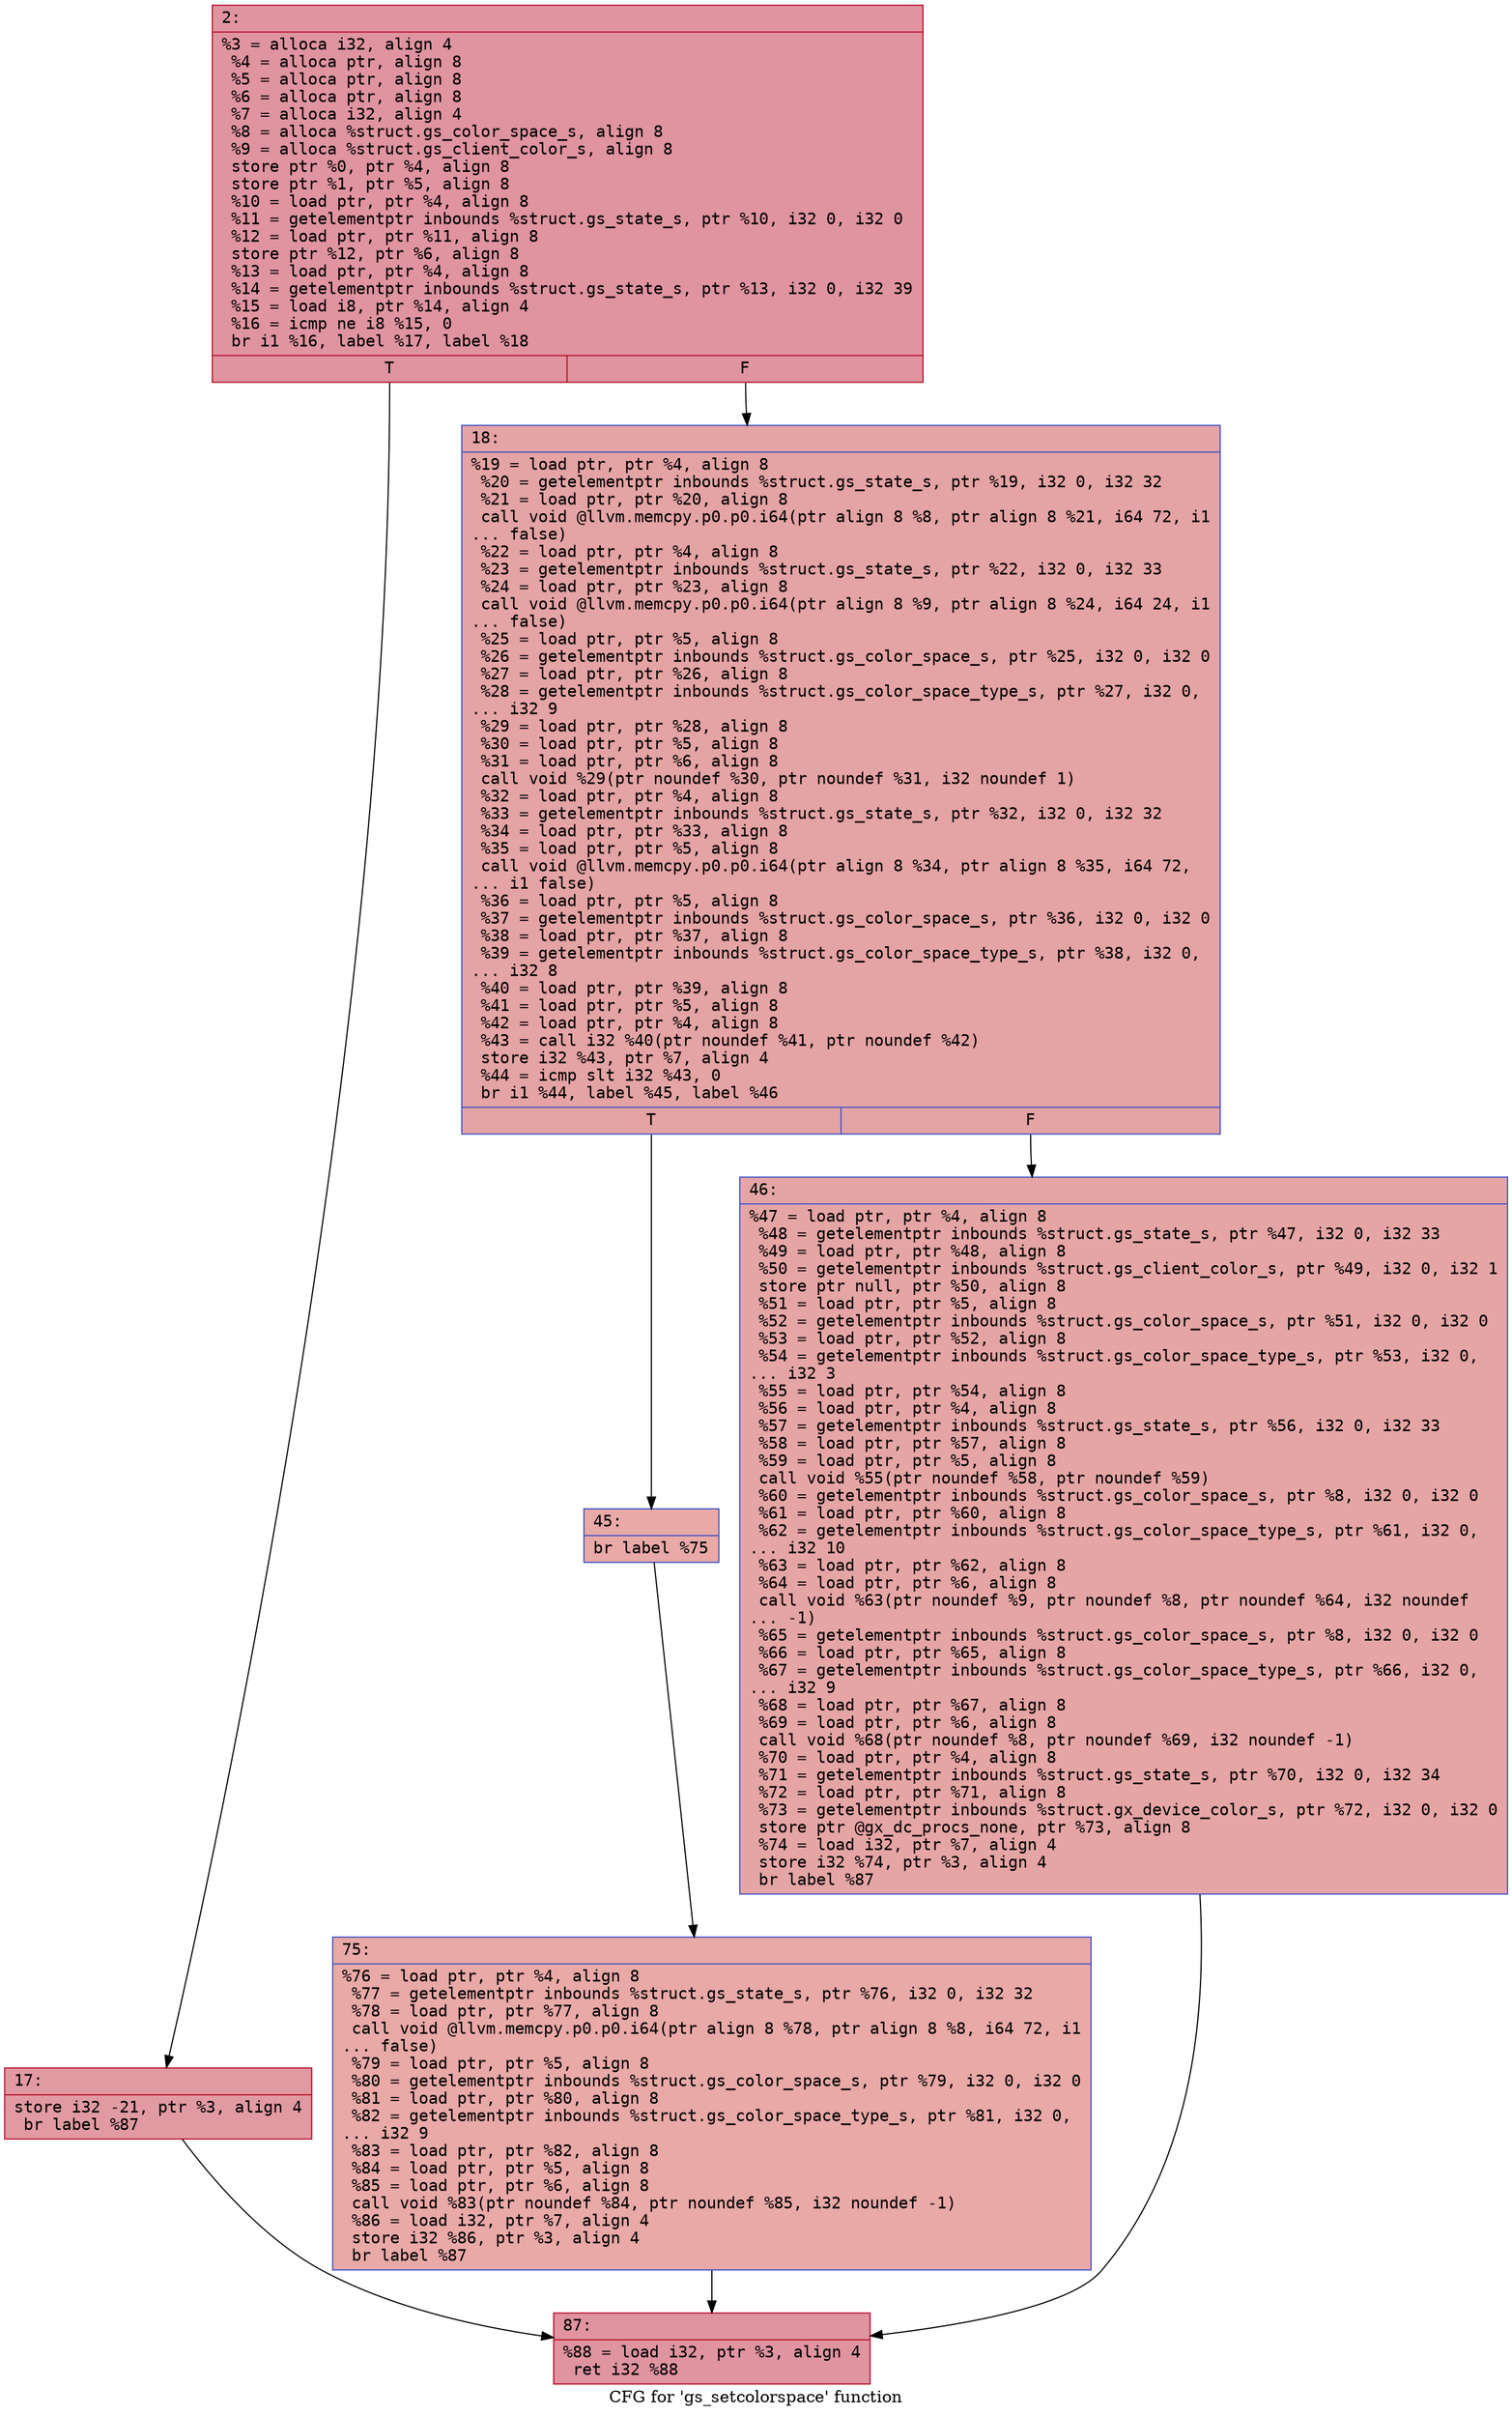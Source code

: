 digraph "CFG for 'gs_setcolorspace' function" {
	label="CFG for 'gs_setcolorspace' function";

	Node0x6000038863a0 [shape=record,color="#b70d28ff", style=filled, fillcolor="#b70d2870" fontname="Courier",label="{2:\l|  %3 = alloca i32, align 4\l  %4 = alloca ptr, align 8\l  %5 = alloca ptr, align 8\l  %6 = alloca ptr, align 8\l  %7 = alloca i32, align 4\l  %8 = alloca %struct.gs_color_space_s, align 8\l  %9 = alloca %struct.gs_client_color_s, align 8\l  store ptr %0, ptr %4, align 8\l  store ptr %1, ptr %5, align 8\l  %10 = load ptr, ptr %4, align 8\l  %11 = getelementptr inbounds %struct.gs_state_s, ptr %10, i32 0, i32 0\l  %12 = load ptr, ptr %11, align 8\l  store ptr %12, ptr %6, align 8\l  %13 = load ptr, ptr %4, align 8\l  %14 = getelementptr inbounds %struct.gs_state_s, ptr %13, i32 0, i32 39\l  %15 = load i8, ptr %14, align 4\l  %16 = icmp ne i8 %15, 0\l  br i1 %16, label %17, label %18\l|{<s0>T|<s1>F}}"];
	Node0x6000038863a0:s0 -> Node0x6000038863f0[tooltip="2 -> 17\nProbability 62.50%" ];
	Node0x6000038863a0:s1 -> Node0x600003886440[tooltip="2 -> 18\nProbability 37.50%" ];
	Node0x6000038863f0 [shape=record,color="#b70d28ff", style=filled, fillcolor="#bb1b2c70" fontname="Courier",label="{17:\l|  store i32 -21, ptr %3, align 4\l  br label %87\l}"];
	Node0x6000038863f0 -> Node0x600003886580[tooltip="17 -> 87\nProbability 100.00%" ];
	Node0x600003886440 [shape=record,color="#3d50c3ff", style=filled, fillcolor="#c32e3170" fontname="Courier",label="{18:\l|  %19 = load ptr, ptr %4, align 8\l  %20 = getelementptr inbounds %struct.gs_state_s, ptr %19, i32 0, i32 32\l  %21 = load ptr, ptr %20, align 8\l  call void @llvm.memcpy.p0.p0.i64(ptr align 8 %8, ptr align 8 %21, i64 72, i1\l... false)\l  %22 = load ptr, ptr %4, align 8\l  %23 = getelementptr inbounds %struct.gs_state_s, ptr %22, i32 0, i32 33\l  %24 = load ptr, ptr %23, align 8\l  call void @llvm.memcpy.p0.p0.i64(ptr align 8 %9, ptr align 8 %24, i64 24, i1\l... false)\l  %25 = load ptr, ptr %5, align 8\l  %26 = getelementptr inbounds %struct.gs_color_space_s, ptr %25, i32 0, i32 0\l  %27 = load ptr, ptr %26, align 8\l  %28 = getelementptr inbounds %struct.gs_color_space_type_s, ptr %27, i32 0,\l... i32 9\l  %29 = load ptr, ptr %28, align 8\l  %30 = load ptr, ptr %5, align 8\l  %31 = load ptr, ptr %6, align 8\l  call void %29(ptr noundef %30, ptr noundef %31, i32 noundef 1)\l  %32 = load ptr, ptr %4, align 8\l  %33 = getelementptr inbounds %struct.gs_state_s, ptr %32, i32 0, i32 32\l  %34 = load ptr, ptr %33, align 8\l  %35 = load ptr, ptr %5, align 8\l  call void @llvm.memcpy.p0.p0.i64(ptr align 8 %34, ptr align 8 %35, i64 72,\l... i1 false)\l  %36 = load ptr, ptr %5, align 8\l  %37 = getelementptr inbounds %struct.gs_color_space_s, ptr %36, i32 0, i32 0\l  %38 = load ptr, ptr %37, align 8\l  %39 = getelementptr inbounds %struct.gs_color_space_type_s, ptr %38, i32 0,\l... i32 8\l  %40 = load ptr, ptr %39, align 8\l  %41 = load ptr, ptr %5, align 8\l  %42 = load ptr, ptr %4, align 8\l  %43 = call i32 %40(ptr noundef %41, ptr noundef %42)\l  store i32 %43, ptr %7, align 4\l  %44 = icmp slt i32 %43, 0\l  br i1 %44, label %45, label %46\l|{<s0>T|<s1>F}}"];
	Node0x600003886440:s0 -> Node0x600003886490[tooltip="18 -> 45\nProbability 37.50%" ];
	Node0x600003886440:s1 -> Node0x6000038864e0[tooltip="18 -> 46\nProbability 62.50%" ];
	Node0x600003886490 [shape=record,color="#3d50c3ff", style=filled, fillcolor="#ca3b3770" fontname="Courier",label="{45:\l|  br label %75\l}"];
	Node0x600003886490 -> Node0x600003886530[tooltip="45 -> 75\nProbability 100.00%" ];
	Node0x6000038864e0 [shape=record,color="#3d50c3ff", style=filled, fillcolor="#c5333470" fontname="Courier",label="{46:\l|  %47 = load ptr, ptr %4, align 8\l  %48 = getelementptr inbounds %struct.gs_state_s, ptr %47, i32 0, i32 33\l  %49 = load ptr, ptr %48, align 8\l  %50 = getelementptr inbounds %struct.gs_client_color_s, ptr %49, i32 0, i32 1\l  store ptr null, ptr %50, align 8\l  %51 = load ptr, ptr %5, align 8\l  %52 = getelementptr inbounds %struct.gs_color_space_s, ptr %51, i32 0, i32 0\l  %53 = load ptr, ptr %52, align 8\l  %54 = getelementptr inbounds %struct.gs_color_space_type_s, ptr %53, i32 0,\l... i32 3\l  %55 = load ptr, ptr %54, align 8\l  %56 = load ptr, ptr %4, align 8\l  %57 = getelementptr inbounds %struct.gs_state_s, ptr %56, i32 0, i32 33\l  %58 = load ptr, ptr %57, align 8\l  %59 = load ptr, ptr %5, align 8\l  call void %55(ptr noundef %58, ptr noundef %59)\l  %60 = getelementptr inbounds %struct.gs_color_space_s, ptr %8, i32 0, i32 0\l  %61 = load ptr, ptr %60, align 8\l  %62 = getelementptr inbounds %struct.gs_color_space_type_s, ptr %61, i32 0,\l... i32 10\l  %63 = load ptr, ptr %62, align 8\l  %64 = load ptr, ptr %6, align 8\l  call void %63(ptr noundef %9, ptr noundef %8, ptr noundef %64, i32 noundef\l... -1)\l  %65 = getelementptr inbounds %struct.gs_color_space_s, ptr %8, i32 0, i32 0\l  %66 = load ptr, ptr %65, align 8\l  %67 = getelementptr inbounds %struct.gs_color_space_type_s, ptr %66, i32 0,\l... i32 9\l  %68 = load ptr, ptr %67, align 8\l  %69 = load ptr, ptr %6, align 8\l  call void %68(ptr noundef %8, ptr noundef %69, i32 noundef -1)\l  %70 = load ptr, ptr %4, align 8\l  %71 = getelementptr inbounds %struct.gs_state_s, ptr %70, i32 0, i32 34\l  %72 = load ptr, ptr %71, align 8\l  %73 = getelementptr inbounds %struct.gx_device_color_s, ptr %72, i32 0, i32 0\l  store ptr @gx_dc_procs_none, ptr %73, align 8\l  %74 = load i32, ptr %7, align 4\l  store i32 %74, ptr %3, align 4\l  br label %87\l}"];
	Node0x6000038864e0 -> Node0x600003886580[tooltip="46 -> 87\nProbability 100.00%" ];
	Node0x600003886530 [shape=record,color="#3d50c3ff", style=filled, fillcolor="#ca3b3770" fontname="Courier",label="{75:\l|  %76 = load ptr, ptr %4, align 8\l  %77 = getelementptr inbounds %struct.gs_state_s, ptr %76, i32 0, i32 32\l  %78 = load ptr, ptr %77, align 8\l  call void @llvm.memcpy.p0.p0.i64(ptr align 8 %78, ptr align 8 %8, i64 72, i1\l... false)\l  %79 = load ptr, ptr %5, align 8\l  %80 = getelementptr inbounds %struct.gs_color_space_s, ptr %79, i32 0, i32 0\l  %81 = load ptr, ptr %80, align 8\l  %82 = getelementptr inbounds %struct.gs_color_space_type_s, ptr %81, i32 0,\l... i32 9\l  %83 = load ptr, ptr %82, align 8\l  %84 = load ptr, ptr %5, align 8\l  %85 = load ptr, ptr %6, align 8\l  call void %83(ptr noundef %84, ptr noundef %85, i32 noundef -1)\l  %86 = load i32, ptr %7, align 4\l  store i32 %86, ptr %3, align 4\l  br label %87\l}"];
	Node0x600003886530 -> Node0x600003886580[tooltip="75 -> 87\nProbability 100.00%" ];
	Node0x600003886580 [shape=record,color="#b70d28ff", style=filled, fillcolor="#b70d2870" fontname="Courier",label="{87:\l|  %88 = load i32, ptr %3, align 4\l  ret i32 %88\l}"];
}
